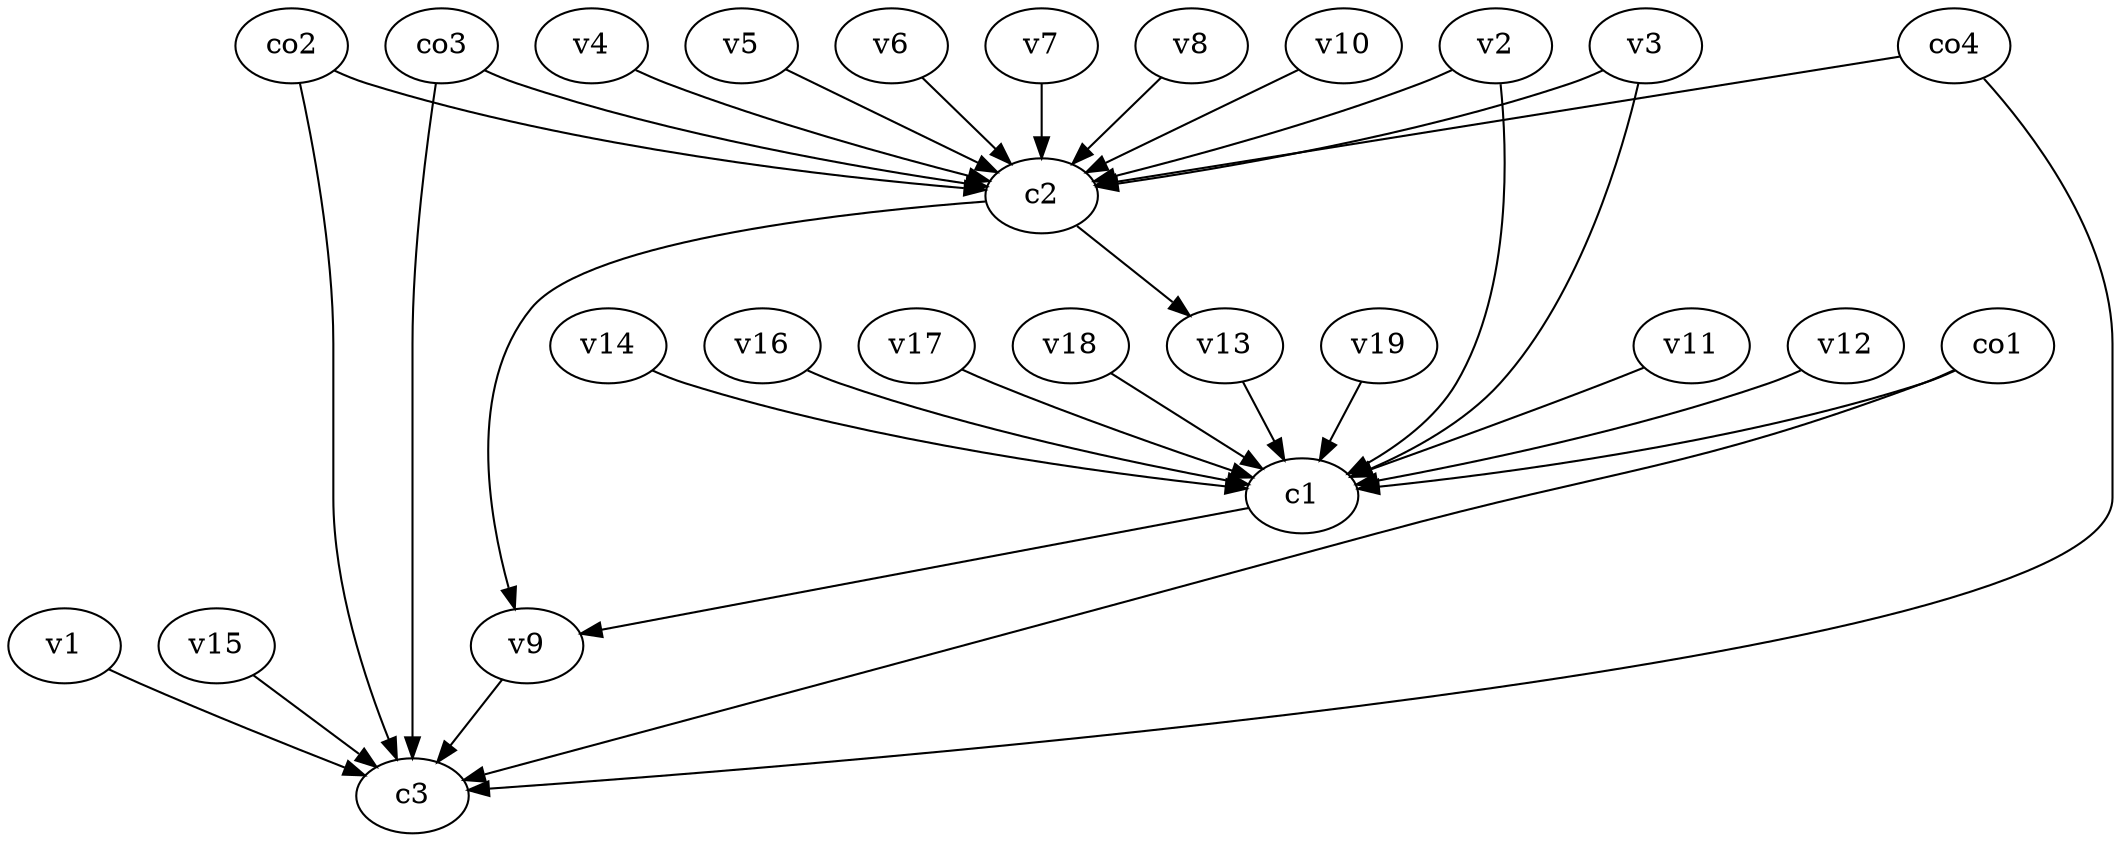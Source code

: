 strict digraph  {
c1;
c2;
c3;
v1;
v2;
v3;
v4;
v5;
v6;
v7;
v8;
v9;
v10;
v11;
v12;
v13;
v14;
v15;
v16;
v17;
v18;
v19;
co1;
co2;
co3;
co4;
c1 -> v9  [weight=1];
c2 -> v13  [weight=1];
c2 -> v9  [weight=1];
v1 -> c3  [weight=1];
v2 -> c2  [weight=1];
v2 -> c1  [weight=1];
v3 -> c2  [weight=1];
v3 -> c1  [weight=1];
v4 -> c2  [weight=1];
v5 -> c2  [weight=1];
v6 -> c2  [weight=1];
v7 -> c2  [weight=1];
v8 -> c2  [weight=1];
v9 -> c3  [weight=1];
v10 -> c2  [weight=1];
v11 -> c1  [weight=1];
v12 -> c1  [weight=1];
v13 -> c1  [weight=1];
v14 -> c1  [weight=1];
v15 -> c3  [weight=1];
v16 -> c1  [weight=1];
v17 -> c1  [weight=1];
v18 -> c1  [weight=1];
v19 -> c1  [weight=1];
co1 -> c1  [weight=1];
co1 -> c3  [weight=1];
co2 -> c3  [weight=1];
co2 -> c2  [weight=1];
co3 -> c3  [weight=1];
co3 -> c2  [weight=1];
co4 -> c2  [weight=1];
co4 -> c3  [weight=1];
}
